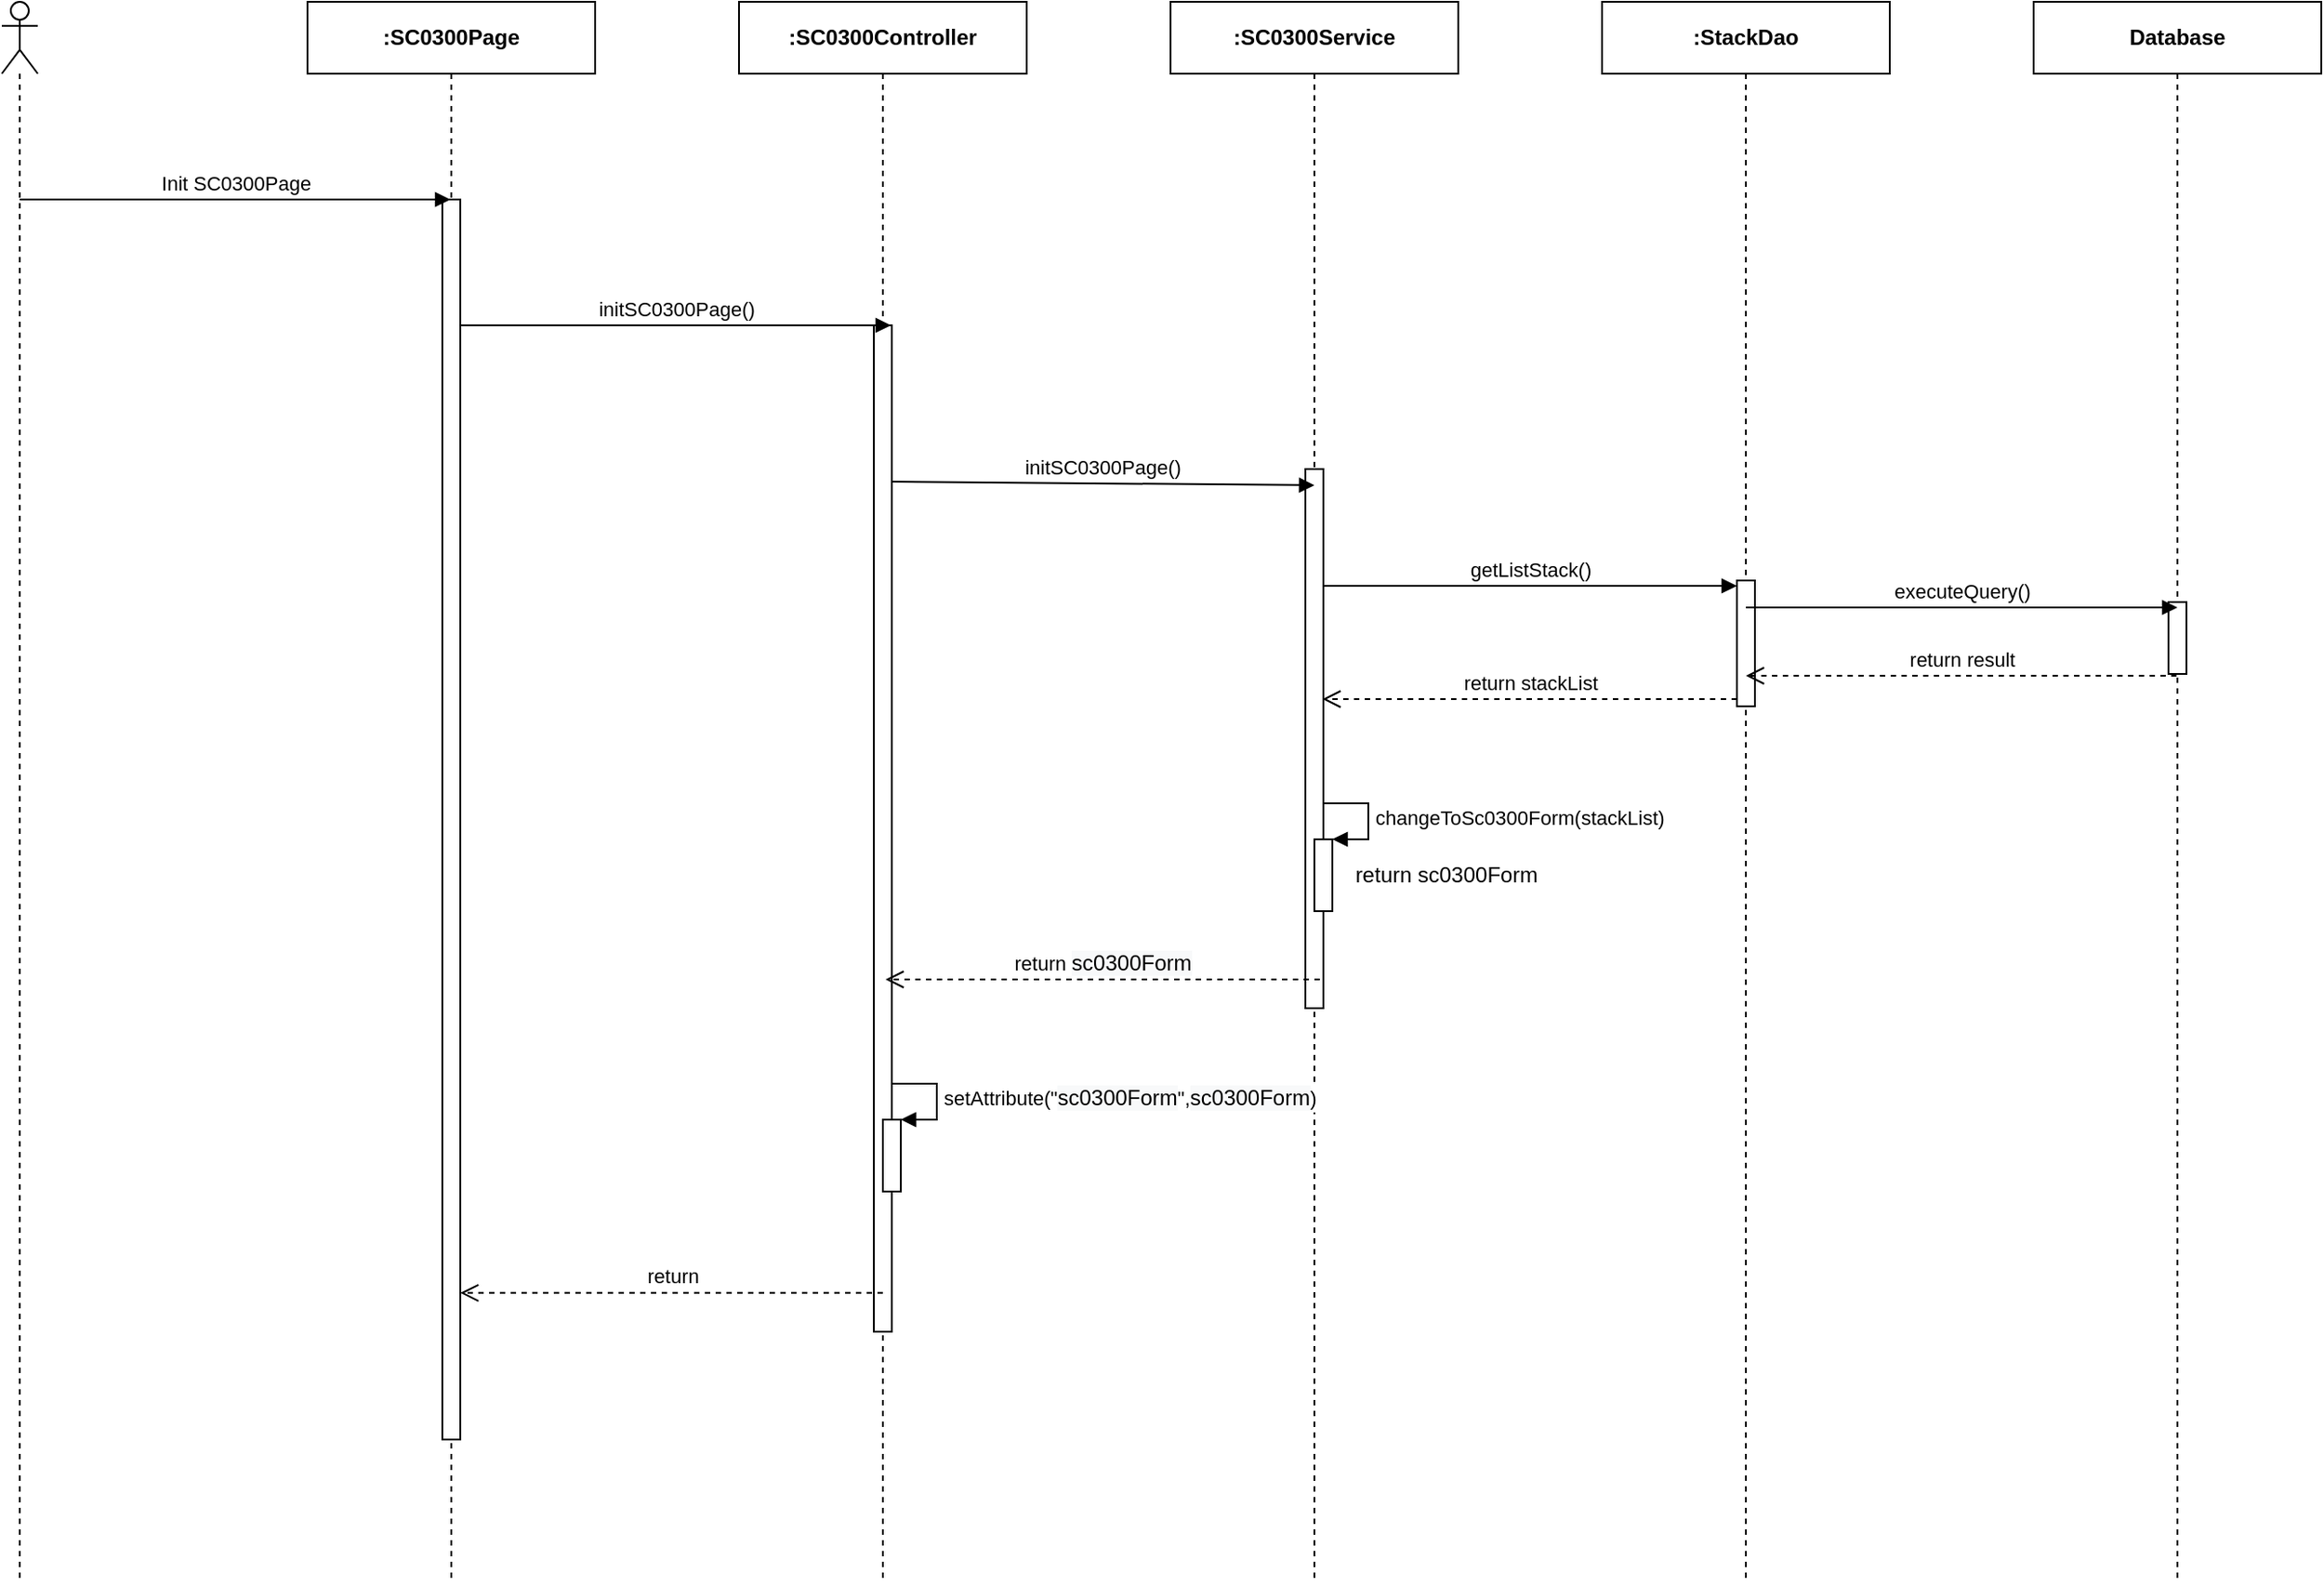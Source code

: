 <mxfile version="14.4.3" type="device" pages="4"><diagram id="47thU3d5QJmOqd_tB6kh" name="Ev01"><mxGraphModel dx="1463" dy="846" grid="1" gridSize="10" guides="1" tooltips="1" connect="1" arrows="1" fold="1" page="1" pageScale="1" pageWidth="850" pageHeight="1100" math="0" shadow="0"><root><mxCell id="0"/><mxCell id="1" parent="0"/><mxCell id="bU_F-6_OyCtbjzTkW9dC-1" value="" style="shape=umlLifeline;participant=umlActor;perimeter=lifelinePerimeter;whiteSpace=wrap;html=1;container=1;collapsible=0;recursiveResize=0;verticalAlign=top;spacingTop=36;outlineConnect=0;" parent="1" vertex="1"><mxGeometry x="310" y="80" width="20" height="880" as="geometry"/></mxCell><mxCell id="bU_F-6_OyCtbjzTkW9dC-2" value="&lt;b&gt;:SC0300Page&lt;/b&gt;" style="shape=umlLifeline;perimeter=lifelinePerimeter;whiteSpace=wrap;html=1;container=1;collapsible=0;recursiveResize=0;outlineConnect=0;" parent="1" vertex="1"><mxGeometry x="480" y="80" width="160" height="880" as="geometry"/></mxCell><mxCell id="bU_F-6_OyCtbjzTkW9dC-3" value="" style="html=1;points=[];perimeter=orthogonalPerimeter;" parent="bU_F-6_OyCtbjzTkW9dC-2" vertex="1"><mxGeometry x="75" y="110" width="10" height="690" as="geometry"/></mxCell><mxCell id="bU_F-6_OyCtbjzTkW9dC-4" value="&lt;b&gt;:StackDao&lt;/b&gt;" style="shape=umlLifeline;perimeter=lifelinePerimeter;whiteSpace=wrap;html=1;container=1;collapsible=0;recursiveResize=0;outlineConnect=0;" parent="1" vertex="1"><mxGeometry x="1200" y="80" width="160" height="880" as="geometry"/></mxCell><mxCell id="bU_F-6_OyCtbjzTkW9dC-5" value="" style="html=1;points=[];perimeter=orthogonalPerimeter;" parent="bU_F-6_OyCtbjzTkW9dC-4" vertex="1"><mxGeometry x="75" y="322" width="10" height="70" as="geometry"/></mxCell><mxCell id="bU_F-6_OyCtbjzTkW9dC-6" value="getListStack()" style="html=1;verticalAlign=bottom;endArrow=block;entryX=0;entryY=0;" parent="bU_F-6_OyCtbjzTkW9dC-4" edge="1"><mxGeometry relative="1" as="geometry"><mxPoint x="-155.5" y="325" as="sourcePoint"/><mxPoint x="75" y="325" as="targetPoint"/></mxGeometry></mxCell><mxCell id="bU_F-6_OyCtbjzTkW9dC-7" value="return stackList" style="html=1;verticalAlign=bottom;endArrow=open;dashed=1;endSize=8;exitX=0;exitY=0.95;" parent="bU_F-6_OyCtbjzTkW9dC-4" edge="1"><mxGeometry relative="1" as="geometry"><mxPoint x="-155.5" y="388.0" as="targetPoint"/><mxPoint x="75" y="388" as="sourcePoint"/></mxGeometry></mxCell><mxCell id="bU_F-6_OyCtbjzTkW9dC-8" value="&lt;b&gt;:&lt;/b&gt;&lt;b&gt;SC0300&lt;/b&gt;&lt;b&gt;Service&lt;/b&gt;" style="shape=umlLifeline;perimeter=lifelinePerimeter;whiteSpace=wrap;html=1;container=1;collapsible=0;recursiveResize=0;outlineConnect=0;" parent="1" vertex="1"><mxGeometry x="960" y="80" width="160" height="880" as="geometry"/></mxCell><mxCell id="bU_F-6_OyCtbjzTkW9dC-9" value="" style="html=1;points=[];perimeter=orthogonalPerimeter;" parent="bU_F-6_OyCtbjzTkW9dC-8" vertex="1"><mxGeometry x="75" y="260" width="10" height="300" as="geometry"/></mxCell><mxCell id="bU_F-6_OyCtbjzTkW9dC-10" value="&lt;b&gt;:SC0300Controller&lt;/b&gt;" style="shape=umlLifeline;perimeter=lifelinePerimeter;whiteSpace=wrap;html=1;container=1;collapsible=0;recursiveResize=0;outlineConnect=0;" parent="1" vertex="1"><mxGeometry x="720" y="80" width="160" height="880" as="geometry"/></mxCell><mxCell id="bU_F-6_OyCtbjzTkW9dC-11" value="" style="html=1;points=[];perimeter=orthogonalPerimeter;" parent="bU_F-6_OyCtbjzTkW9dC-10" vertex="1"><mxGeometry x="75" y="180" width="10" height="560" as="geometry"/></mxCell><mxCell id="bU_F-6_OyCtbjzTkW9dC-12" value="" style="html=1;points=[];perimeter=orthogonalPerimeter;" parent="bU_F-6_OyCtbjzTkW9dC-10" vertex="1"><mxGeometry x="80" y="622.0" width="10" height="40" as="geometry"/></mxCell><mxCell id="bU_F-6_OyCtbjzTkW9dC-13" value="setAttribute(&quot;&lt;span style=&quot;font-size: 12px ; text-align: center ; background-color: rgb(248 , 249 , 250)&quot;&gt;sc0300Form&lt;/span&gt;&quot;,&lt;span style=&quot;font-size: 12px ; text-align: center ; background-color: rgb(248 , 249 , 250)&quot;&gt;sc0300Form&lt;/span&gt;)" style="edgeStyle=orthogonalEdgeStyle;html=1;align=left;spacingLeft=2;endArrow=block;rounded=0;entryX=1;entryY=0;" parent="bU_F-6_OyCtbjzTkW9dC-10" target="bU_F-6_OyCtbjzTkW9dC-12" edge="1"><mxGeometry relative="1" as="geometry"><mxPoint x="85" y="602.0" as="sourcePoint"/><Array as="points"><mxPoint x="110" y="602.0"/></Array></mxGeometry></mxCell><mxCell id="bU_F-6_OyCtbjzTkW9dC-14" value="Init SC0300Page" style="html=1;verticalAlign=bottom;endArrow=block;" parent="1" target="bU_F-6_OyCtbjzTkW9dC-2" edge="1"><mxGeometry width="80" relative="1" as="geometry"><mxPoint x="320" y="190" as="sourcePoint"/><mxPoint x="400" y="190" as="targetPoint"/></mxGeometry></mxCell><mxCell id="bU_F-6_OyCtbjzTkW9dC-15" value="initSC0300Page()" style="html=1;verticalAlign=bottom;endArrow=block;" parent="1" edge="1"><mxGeometry width="80" relative="1" as="geometry"><mxPoint x="565" y="260.0" as="sourcePoint"/><mxPoint x="804.5" y="260.0" as="targetPoint"/></mxGeometry></mxCell><mxCell id="bU_F-6_OyCtbjzTkW9dC-16" value="initSC0300Page()" style="html=1;verticalAlign=bottom;endArrow=block;" parent="1" edge="1"><mxGeometry relative="1" as="geometry"><mxPoint x="805" y="347.0" as="sourcePoint"/><mxPoint x="1040" y="349" as="targetPoint"/></mxGeometry></mxCell><mxCell id="bU_F-6_OyCtbjzTkW9dC-17" value="return&amp;nbsp;&lt;span style=&quot;font-size: 12px ; background-color: rgb(248 , 249 , 250)&quot;&gt;sc0300Form&lt;/span&gt;" style="html=1;verticalAlign=bottom;endArrow=open;dashed=1;endSize=8;" parent="1" edge="1"><mxGeometry relative="1" as="geometry"><mxPoint x="801.5" y="624" as="targetPoint"/><mxPoint x="1043" y="624" as="sourcePoint"/></mxGeometry></mxCell><mxCell id="bU_F-6_OyCtbjzTkW9dC-18" value="return" style="html=1;verticalAlign=bottom;endArrow=open;dashed=1;endSize=8;" parent="1" edge="1"><mxGeometry relative="1" as="geometry"><mxPoint x="800" y="798.41" as="sourcePoint"/><mxPoint x="565" y="798.41" as="targetPoint"/></mxGeometry></mxCell><mxCell id="bU_F-6_OyCtbjzTkW9dC-20" value="" style="html=1;points=[];perimeter=orthogonalPerimeter;" parent="1" vertex="1"><mxGeometry x="1040" y="546" width="10" height="40" as="geometry"/></mxCell><mxCell id="bU_F-6_OyCtbjzTkW9dC-21" value="changeToSc0300Form(stackList)" style="edgeStyle=orthogonalEdgeStyle;html=1;align=left;spacingLeft=2;endArrow=block;rounded=0;entryX=1;entryY=0;" parent="1" target="bU_F-6_OyCtbjzTkW9dC-20" edge="1"><mxGeometry relative="1" as="geometry"><mxPoint x="1045" y="526" as="sourcePoint"/><Array as="points"><mxPoint x="1070" y="526"/></Array></mxGeometry></mxCell><mxCell id="bU_F-6_OyCtbjzTkW9dC-22" value="return sc0300Form" style="text;html=1;align=center;verticalAlign=middle;resizable=0;points=[];autosize=1;" parent="1" vertex="1"><mxGeometry x="1053" y="556" width="120" height="20" as="geometry"/></mxCell><mxCell id="9xRS85a6YRHVU1Yxb_vQ-1" value="&lt;b&gt;Database&lt;/b&gt;" style="shape=umlLifeline;perimeter=lifelinePerimeter;whiteSpace=wrap;html=1;container=1;collapsible=0;recursiveResize=0;outlineConnect=0;" vertex="1" parent="1"><mxGeometry x="1440" y="80" width="160" height="880" as="geometry"/></mxCell><mxCell id="9xRS85a6YRHVU1Yxb_vQ-2" value="" style="html=1;points=[];perimeter=orthogonalPerimeter;" vertex="1" parent="9xRS85a6YRHVU1Yxb_vQ-1"><mxGeometry x="75" y="334" width="10" height="40" as="geometry"/></mxCell><mxCell id="9xRS85a6YRHVU1Yxb_vQ-3" value="executeQuery()" style="html=1;verticalAlign=bottom;endArrow=block;" edge="1" parent="1"><mxGeometry relative="1" as="geometry"><mxPoint x="1280" y="417" as="sourcePoint"/><mxPoint x="1520" y="417" as="targetPoint"/></mxGeometry></mxCell><mxCell id="9xRS85a6YRHVU1Yxb_vQ-4" value="return result" style="html=1;verticalAlign=bottom;endArrow=open;dashed=1;endSize=8;" edge="1" parent="1"><mxGeometry relative="1" as="geometry"><mxPoint x="1280" y="455" as="targetPoint"/><mxPoint x="1519.5" y="455" as="sourcePoint"/></mxGeometry></mxCell></root></mxGraphModel></diagram><diagram id="zqOGU83j3x8lJa50RAJi" name="Ev02"><mxGraphModel dx="1463" dy="846" grid="1" gridSize="10" guides="1" tooltips="1" connect="1" arrows="1" fold="1" page="1" pageScale="1" pageWidth="850" pageHeight="1100" math="0" shadow="0"><root><mxCell id="xmpN4wH-PkI5GmKknaPG-0"/><mxCell id="xmpN4wH-PkI5GmKknaPG-1" parent="xmpN4wH-PkI5GmKknaPG-0"/><mxCell id="NCbhQoZ98jbUpbdaDv8F-0" value="alt" style="shape=umlFrame;whiteSpace=wrap;html=1;" parent="xmpN4wH-PkI5GmKknaPG-1" vertex="1"><mxGeometry x="240" y="305" width="1390" height="980" as="geometry"/></mxCell><mxCell id="NCbhQoZ98jbUpbdaDv8F-1" value="" style="shape=umlLifeline;participant=umlActor;perimeter=lifelinePerimeter;whiteSpace=wrap;html=1;container=1;collapsible=0;recursiveResize=0;verticalAlign=top;spacingTop=36;outlineConnect=0;" parent="xmpN4wH-PkI5GmKknaPG-1" vertex="1"><mxGeometry x="310" y="80" width="20" height="1200" as="geometry"/></mxCell><mxCell id="NCbhQoZ98jbUpbdaDv8F-2" value="&lt;b&gt;:SC0300Page&lt;/b&gt;" style="shape=umlLifeline;perimeter=lifelinePerimeter;whiteSpace=wrap;html=1;container=1;collapsible=0;recursiveResize=0;outlineConnect=0;" parent="xmpN4wH-PkI5GmKknaPG-1" vertex="1"><mxGeometry x="480" y="80" width="160" height="1200" as="geometry"/></mxCell><mxCell id="NCbhQoZ98jbUpbdaDv8F-3" value="" style="html=1;points=[];perimeter=orthogonalPerimeter;" parent="NCbhQoZ98jbUpbdaDv8F-2" vertex="1"><mxGeometry x="75" y="110" width="10" height="980" as="geometry"/></mxCell><mxCell id="NCbhQoZ98jbUpbdaDv8F-4" value="&lt;b&gt;:StackDao&lt;/b&gt;" style="shape=umlLifeline;perimeter=lifelinePerimeter;whiteSpace=wrap;html=1;container=1;collapsible=0;recursiveResize=0;outlineConnect=0;" parent="xmpN4wH-PkI5GmKknaPG-1" vertex="1"><mxGeometry x="1200" y="80" width="160" height="1200" as="geometry"/></mxCell><mxCell id="NCbhQoZ98jbUpbdaDv8F-5" value="" style="html=1;points=[];perimeter=orthogonalPerimeter;" parent="NCbhQoZ98jbUpbdaDv8F-4" vertex="1"><mxGeometry x="75" y="592" width="10" height="80" as="geometry"/></mxCell><mxCell id="NCbhQoZ98jbUpbdaDv8F-6" value="&lt;b&gt;:&lt;/b&gt;&lt;b&gt;SC0300&lt;/b&gt;&lt;b&gt;Service&lt;/b&gt;" style="shape=umlLifeline;perimeter=lifelinePerimeter;whiteSpace=wrap;html=1;container=1;collapsible=0;recursiveResize=0;outlineConnect=0;" parent="xmpN4wH-PkI5GmKknaPG-1" vertex="1"><mxGeometry x="960" y="80" width="160" height="1200" as="geometry"/></mxCell><mxCell id="NCbhQoZ98jbUpbdaDv8F-7" value="" style="html=1;points=[];perimeter=orthogonalPerimeter;" parent="NCbhQoZ98jbUpbdaDv8F-6" vertex="1"><mxGeometry x="75" y="518" width="10" height="400" as="geometry"/></mxCell><mxCell id="NCbhQoZ98jbUpbdaDv8F-8" value="&lt;b&gt;:SC0300Controller&lt;/b&gt;" style="shape=umlLifeline;perimeter=lifelinePerimeter;whiteSpace=wrap;html=1;container=1;collapsible=0;recursiveResize=0;outlineConnect=0;" parent="xmpN4wH-PkI5GmKknaPG-1" vertex="1"><mxGeometry x="720" y="80" width="160" height="1200" as="geometry"/></mxCell><mxCell id="NCbhQoZ98jbUpbdaDv8F-9" value="" style="html=1;points=[];perimeter=orthogonalPerimeter;" parent="NCbhQoZ98jbUpbdaDv8F-8" vertex="1"><mxGeometry x="75" y="438" width="10" height="650" as="geometry"/></mxCell><mxCell id="NCbhQoZ98jbUpbdaDv8F-12" value="Click Button Search" style="html=1;verticalAlign=bottom;endArrow=block;" parent="xmpN4wH-PkI5GmKknaPG-1" target="NCbhQoZ98jbUpbdaDv8F-2" edge="1"><mxGeometry width="80" relative="1" as="geometry"><mxPoint x="320" y="190" as="sourcePoint"/><mxPoint x="400" y="190" as="targetPoint"/></mxGeometry></mxCell><mxCell id="NCbhQoZ98jbUpbdaDv8F-13" value="doSearch&lt;span style=&quot;text-align: left&quot;&gt;Stack&lt;/span&gt;(param)" style="html=1;verticalAlign=bottom;endArrow=block;" parent="xmpN4wH-PkI5GmKknaPG-1" edge="1"><mxGeometry width="80" relative="1" as="geometry"><mxPoint x="565" y="518.0" as="sourcePoint"/><mxPoint x="804.5" y="518.0" as="targetPoint"/></mxGeometry></mxCell><mxCell id="NCbhQoZ98jbUpbdaDv8F-14" value="doSearch&lt;span style=&quot;text-align: left&quot;&gt;Stack&lt;/span&gt;(param)" style="html=1;verticalAlign=bottom;endArrow=block;" parent="xmpN4wH-PkI5GmKknaPG-1" edge="1"><mxGeometry relative="1" as="geometry"><mxPoint x="805" y="605.0" as="sourcePoint"/><mxPoint x="1040" y="607" as="targetPoint"/></mxGeometry></mxCell><mxCell id="NCbhQoZ98jbUpbdaDv8F-18" value="doSearch&lt;span style=&quot;text-align: left&quot;&gt;Stack&lt;/span&gt;(param)" style="html=1;verticalAlign=bottom;endArrow=block;entryX=0;entryY=0;" parent="xmpN4wH-PkI5GmKknaPG-1" target="NCbhQoZ98jbUpbdaDv8F-5" edge="1"><mxGeometry relative="1" as="geometry"><mxPoint x="1044.5" y="672" as="sourcePoint"/></mxGeometry></mxCell><mxCell id="NCbhQoZ98jbUpbdaDv8F-19" value="return list&lt;span style=&quot;text-align: left&quot;&gt;Stack&lt;/span&gt;" style="html=1;verticalAlign=bottom;endArrow=open;dashed=1;endSize=8;exitX=0;exitY=0.95;" parent="xmpN4wH-PkI5GmKknaPG-1" source="NCbhQoZ98jbUpbdaDv8F-5" edge="1"><mxGeometry relative="1" as="geometry"><mxPoint x="1044.5" y="748" as="targetPoint"/></mxGeometry></mxCell><mxCell id="NCbhQoZ98jbUpbdaDv8F-25" value="" style="html=1;points=[];perimeter=orthogonalPerimeter;" parent="xmpN4wH-PkI5GmKknaPG-1" vertex="1"><mxGeometry x="560" y="250" width="10" height="40" as="geometry"/></mxCell><mxCell id="NCbhQoZ98jbUpbdaDv8F-26" value="checkForm()" style="edgeStyle=orthogonalEdgeStyle;html=1;align=left;spacingLeft=2;endArrow=block;rounded=0;entryX=1;entryY=0;" parent="xmpN4wH-PkI5GmKknaPG-1" target="NCbhQoZ98jbUpbdaDv8F-25" edge="1"><mxGeometry relative="1" as="geometry"><mxPoint x="565" y="230" as="sourcePoint"/><Array as="points"><mxPoint x="590" y="230"/></Array></mxGeometry></mxCell><mxCell id="NCbhQoZ98jbUpbdaDv8F-27" value="return checkRes" style="text;html=1;align=center;verticalAlign=middle;resizable=0;points=[];autosize=1;" parent="xmpN4wH-PkI5GmKknaPG-1" vertex="1"><mxGeometry x="570" y="250" width="100" height="20" as="geometry"/></mxCell><mxCell id="NCbhQoZ98jbUpbdaDv8F-28" value="&lt;b&gt;[checkRes is false]&lt;/b&gt;" style="text;html=1;align=center;verticalAlign=middle;resizable=0;points=[];autosize=1;" parent="xmpN4wH-PkI5GmKknaPG-1" vertex="1"><mxGeometry x="377.5" y="318" width="120" height="20" as="geometry"/></mxCell><mxCell id="NCbhQoZ98jbUpbdaDv8F-29" value="" style="html=1;points=[];perimeter=orthogonalPerimeter;" parent="xmpN4wH-PkI5GmKknaPG-1" vertex="1"><mxGeometry x="560" y="360" width="10" height="40" as="geometry"/></mxCell><mxCell id="NCbhQoZ98jbUpbdaDv8F-30" value="setAttribute(error,msg)" style="edgeStyle=orthogonalEdgeStyle;html=1;align=left;spacingLeft=2;endArrow=block;rounded=0;entryX=1;entryY=0;" parent="xmpN4wH-PkI5GmKknaPG-1" target="NCbhQoZ98jbUpbdaDv8F-29" edge="1"><mxGeometry relative="1" as="geometry"><mxPoint x="565" y="340" as="sourcePoint"/><Array as="points"><mxPoint x="590" y="340"/></Array></mxGeometry></mxCell><mxCell id="NCbhQoZ98jbUpbdaDv8F-32" value="" style="endArrow=none;dashed=1;html=1;exitX=0;exitY=0.126;exitDx=0;exitDy=0;exitPerimeter=0;entryX=1.003;entryY=0.15;entryDx=0;entryDy=0;entryPerimeter=0;" parent="xmpN4wH-PkI5GmKknaPG-1" target="NCbhQoZ98jbUpbdaDv8F-0" edge="1"><mxGeometry width="50" height="50" relative="1" as="geometry"><mxPoint x="240" y="447.36" as="sourcePoint"/><mxPoint x="1360" y="446" as="targetPoint"/></mxGeometry></mxCell><mxCell id="NCbhQoZ98jbUpbdaDv8F-33" value="&lt;b&gt;[checkRes is true]&lt;/b&gt;" style="text;html=1;align=center;verticalAlign=middle;resizable=0;points=[];autosize=1;" parent="xmpN4wH-PkI5GmKknaPG-1" vertex="1"><mxGeometry x="377.5" y="464" width="120" height="20" as="geometry"/></mxCell><mxCell id="KPZX6Za2UvGaYdVi10aT-0" value="&lt;b&gt;Database&lt;/b&gt;" style="shape=umlLifeline;perimeter=lifelinePerimeter;whiteSpace=wrap;html=1;container=1;collapsible=0;recursiveResize=0;outlineConnect=0;" vertex="1" parent="xmpN4wH-PkI5GmKknaPG-1"><mxGeometry x="1440" y="80" width="160" height="1200" as="geometry"/></mxCell><mxCell id="KPZX6Za2UvGaYdVi10aT-1" value="" style="html=1;points=[];perimeter=orthogonalPerimeter;" vertex="1" parent="KPZX6Za2UvGaYdVi10aT-0"><mxGeometry x="75" y="610" width="10" height="40" as="geometry"/></mxCell><mxCell id="KPZX6Za2UvGaYdVi10aT-2" value="executeQuery()" style="html=1;verticalAlign=bottom;endArrow=block;" edge="1" parent="xmpN4wH-PkI5GmKknaPG-1"><mxGeometry relative="1" as="geometry"><mxPoint x="1280" y="693" as="sourcePoint"/><mxPoint x="1520" y="693" as="targetPoint"/></mxGeometry></mxCell><mxCell id="KPZX6Za2UvGaYdVi10aT-3" value="return result" style="html=1;verticalAlign=bottom;endArrow=open;dashed=1;endSize=8;" edge="1" parent="xmpN4wH-PkI5GmKknaPG-1"><mxGeometry relative="1" as="geometry"><mxPoint x="1280" y="730.0" as="targetPoint"/><mxPoint x="1514.5" y="730.0" as="sourcePoint"/></mxGeometry></mxCell><mxCell id="KPZX6Za2UvGaYdVi10aT-4" value="return" style="html=1;verticalAlign=bottom;endArrow=open;dashed=1;endSize=8;" edge="1" parent="xmpN4wH-PkI5GmKknaPG-1"><mxGeometry relative="1" as="geometry"><mxPoint x="800" y="1162.41" as="sourcePoint"/><mxPoint x="565" y="1162.41" as="targetPoint"/></mxGeometry></mxCell><mxCell id="KPZX6Za2UvGaYdVi10aT-5" value="alt" style="shape=umlFrame;whiteSpace=wrap;html=1;" vertex="1" parent="xmpN4wH-PkI5GmKknaPG-1"><mxGeometry x="610" y="788" width="650" height="350" as="geometry"/></mxCell><mxCell id="KPZX6Za2UvGaYdVi10aT-6" value="" style="html=1;points=[];perimeter=orthogonalPerimeter;" vertex="1" parent="xmpN4wH-PkI5GmKknaPG-1"><mxGeometry x="800" y="1071" width="10" height="40" as="geometry"/></mxCell><mxCell id="KPZX6Za2UvGaYdVi10aT-7" value="setAttribute(&quot;listStackForm&quot;,&lt;span style=&quot;text-align: center&quot;&gt;listStackForm&lt;/span&gt;)" style="edgeStyle=orthogonalEdgeStyle;html=1;align=left;spacingLeft=2;endArrow=block;rounded=0;entryX=1;entryY=0;" edge="1" parent="xmpN4wH-PkI5GmKknaPG-1" target="KPZX6Za2UvGaYdVi10aT-6"><mxGeometry relative="1" as="geometry"><mxPoint x="805" y="1051.0" as="sourcePoint"/><Array as="points"><mxPoint x="830" y="1051"/></Array></mxGeometry></mxCell><mxCell id="KPZX6Za2UvGaYdVi10aT-8" value="return listStackForm" style="html=1;verticalAlign=bottom;endArrow=open;dashed=1;endSize=8;" edge="1" parent="xmpN4wH-PkI5GmKknaPG-1"><mxGeometry relative="1" as="geometry"><mxPoint x="801.5" y="993.0" as="targetPoint"/><mxPoint x="1043" y="993.0" as="sourcePoint"/></mxGeometry></mxCell><mxCell id="KPZX6Za2UvGaYdVi10aT-9" value="" style="html=1;points=[];perimeter=orthogonalPerimeter;" vertex="1" parent="xmpN4wH-PkI5GmKknaPG-1"><mxGeometry x="1040" y="932" width="10" height="40" as="geometry"/></mxCell><mxCell id="KPZX6Za2UvGaYdVi10aT-10" value="changeListStackToForm(listStore)" style="edgeStyle=orthogonalEdgeStyle;html=1;align=left;spacingLeft=2;endArrow=block;rounded=0;entryX=1;entryY=0;" edge="1" parent="xmpN4wH-PkI5GmKknaPG-1" target="KPZX6Za2UvGaYdVi10aT-9"><mxGeometry relative="1" as="geometry"><mxPoint x="1045" y="912" as="sourcePoint"/><Array as="points"><mxPoint x="1070" y="912"/></Array></mxGeometry></mxCell><mxCell id="KPZX6Za2UvGaYdVi10aT-11" value="return listStackForm" style="text;html=1;align=center;verticalAlign=middle;resizable=0;points=[];autosize=1;" vertex="1" parent="xmpN4wH-PkI5GmKknaPG-1"><mxGeometry x="1053" y="942" width="120" height="20" as="geometry"/></mxCell><mxCell id="KPZX6Za2UvGaYdVi10aT-12" value="[listStack is not null]" style="text;html=1;align=center;verticalAlign=middle;resizable=0;points=[];autosize=1;fontStyle=1" vertex="1" parent="xmpN4wH-PkI5GmKknaPG-1"><mxGeometry x="640" y="941" width="130" height="20" as="geometry"/></mxCell><mxCell id="KPZX6Za2UvGaYdVi10aT-13" value="return null" style="html=1;verticalAlign=bottom;endArrow=open;dashed=1;endSize=8;" edge="1" parent="xmpN4wH-PkI5GmKknaPG-1"><mxGeometry relative="1" as="geometry"><mxPoint x="798.5" y="847.29" as="targetPoint"/><mxPoint x="1040" y="847.29" as="sourcePoint"/></mxGeometry></mxCell><mxCell id="KPZX6Za2UvGaYdVi10aT-14" value="" style="endArrow=none;dashed=1;html=1;exitX=0;exitY=0.31;exitDx=0;exitDy=0;exitPerimeter=0;entryX=0.999;entryY=0.306;entryDx=0;entryDy=0;entryPerimeter=0;" edge="1" parent="xmpN4wH-PkI5GmKknaPG-1" source="KPZX6Za2UvGaYdVi10aT-5" target="KPZX6Za2UvGaYdVi10aT-5"><mxGeometry width="50" height="50" relative="1" as="geometry"><mxPoint x="930" y="931" as="sourcePoint"/><mxPoint x="980" y="881" as="targetPoint"/></mxGeometry></mxCell><mxCell id="KPZX6Za2UvGaYdVi10aT-15" value="[listStack is null]" style="text;html=1;align=center;verticalAlign=middle;resizable=0;points=[];autosize=1;fontStyle=1" vertex="1" parent="xmpN4wH-PkI5GmKknaPG-1"><mxGeometry x="650" y="838" width="110" height="20" as="geometry"/></mxCell></root></mxGraphModel></diagram><diagram id="Zd7nEknbidvbD1_Ywesf" name="Ev03"><mxGraphModel dx="1106" dy="748" grid="1" gridSize="10" guides="1" tooltips="1" connect="1" arrows="1" fold="1" page="1" pageScale="1" pageWidth="850" pageHeight="1100" math="0" shadow="0"><root><mxCell id="IXsvatTiuDuzVV3YFCZV-0"/><mxCell id="IXsvatTiuDuzVV3YFCZV-1" parent="IXsvatTiuDuzVV3YFCZV-0"/><mxCell id="t6iDk_tqFf_wyQ02NTMa-0" value="" style="shape=umlLifeline;participant=umlActor;perimeter=lifelinePerimeter;whiteSpace=wrap;html=1;container=1;collapsible=0;recursiveResize=0;verticalAlign=top;spacingTop=36;outlineConnect=0;" parent="IXsvatTiuDuzVV3YFCZV-1" vertex="1"><mxGeometry x="310" y="80" width="20" height="320" as="geometry"/></mxCell><mxCell id="t6iDk_tqFf_wyQ02NTMa-1" value="&lt;b&gt;:SC0300Page&lt;/b&gt;" style="shape=umlLifeline;perimeter=lifelinePerimeter;whiteSpace=wrap;html=1;container=1;collapsible=0;recursiveResize=0;outlineConnect=0;" parent="IXsvatTiuDuzVV3YFCZV-1" vertex="1"><mxGeometry x="480" y="80" width="160" height="320" as="geometry"/></mxCell><mxCell id="t6iDk_tqFf_wyQ02NTMa-2" value="" style="html=1;points=[];perimeter=orthogonalPerimeter;" parent="t6iDk_tqFf_wyQ02NTMa-1" vertex="1"><mxGeometry x="75" y="110" width="10" height="160" as="geometry"/></mxCell><mxCell id="t6iDk_tqFf_wyQ02NTMa-3" value="&lt;b&gt;:SC0301Page&lt;/b&gt;" style="shape=umlLifeline;perimeter=lifelinePerimeter;whiteSpace=wrap;html=1;container=1;collapsible=0;recursiveResize=0;outlineConnect=0;" parent="IXsvatTiuDuzVV3YFCZV-1" vertex="1"><mxGeometry x="720" y="80" width="160" height="320" as="geometry"/></mxCell><mxCell id="t6iDk_tqFf_wyQ02NTMa-4" value="Click Stack Item" style="html=1;verticalAlign=bottom;endArrow=block;" parent="IXsvatTiuDuzVV3YFCZV-1" target="t6iDk_tqFf_wyQ02NTMa-1" edge="1"><mxGeometry width="80" relative="1" as="geometry"><mxPoint x="320" y="190" as="sourcePoint"/><mxPoint x="400" y="190" as="targetPoint"/></mxGeometry></mxCell><mxCell id="t6iDk_tqFf_wyQ02NTMa-5" value="" style="html=1;points=[];perimeter=orthogonalPerimeter;" parent="IXsvatTiuDuzVV3YFCZV-1" vertex="1"><mxGeometry x="560" y="260" width="10" height="40" as="geometry"/></mxCell><mxCell id="t6iDk_tqFf_wyQ02NTMa-6" value="get&lt;span style=&quot;text-align: center&quot;&gt;Stack&lt;/span&gt;Id()" style="edgeStyle=orthogonalEdgeStyle;html=1;align=left;spacingLeft=2;endArrow=block;rounded=0;entryX=1;entryY=0;" parent="IXsvatTiuDuzVV3YFCZV-1" target="t6iDk_tqFf_wyQ02NTMa-5" edge="1"><mxGeometry relative="1" as="geometry"><mxPoint x="565" y="240" as="sourcePoint"/><Array as="points"><mxPoint x="590" y="240"/></Array></mxGeometry></mxCell><mxCell id="t6iDk_tqFf_wyQ02NTMa-7" value="return id&lt;span style=&quot;font-size: 11px ; background-color: rgb(255 , 255 , 255)&quot;&gt;Stack&lt;/span&gt;" style="text;html=1;align=center;verticalAlign=middle;resizable=0;points=[];autosize=1;" parent="IXsvatTiuDuzVV3YFCZV-1" vertex="1"><mxGeometry x="570" y="260" width="90" height="20" as="geometry"/></mxCell><mxCell id="t6iDk_tqFf_wyQ02NTMa-8" value="changeScreen(&quot;SC0301&quot;,idStack" style="html=1;verticalAlign=bottom;endArrow=block;" parent="IXsvatTiuDuzVV3YFCZV-1" target="t6iDk_tqFf_wyQ02NTMa-3" edge="1"><mxGeometry width="80" relative="1" as="geometry"><mxPoint x="560" y="340" as="sourcePoint"/><mxPoint x="640" y="340" as="targetPoint"/></mxGeometry></mxCell></root></mxGraphModel></diagram><diagram id="9HD9e4G1luiTZwpERDL5" name="Ev04"><mxGraphModel dx="1106" dy="748" grid="1" gridSize="10" guides="1" tooltips="1" connect="1" arrows="1" fold="1" page="1" pageScale="1" pageWidth="850" pageHeight="1100" math="0" shadow="0"><root><mxCell id="yixXiSnFRYAB6GE7QT3h-0"/><mxCell id="yixXiSnFRYAB6GE7QT3h-1" parent="yixXiSnFRYAB6GE7QT3h-0"/><mxCell id="KqsMgwJwiY-pvtzxQ4E_-0" value="" style="shape=umlLifeline;participant=umlActor;perimeter=lifelinePerimeter;whiteSpace=wrap;html=1;container=1;collapsible=0;recursiveResize=0;verticalAlign=top;spacingTop=36;outlineConnect=0;" parent="yixXiSnFRYAB6GE7QT3h-1" vertex="1"><mxGeometry x="310" y="80" width="20" height="280" as="geometry"/></mxCell><mxCell id="KqsMgwJwiY-pvtzxQ4E_-1" value="&lt;b&gt;:SC0300Page&lt;/b&gt;" style="shape=umlLifeline;perimeter=lifelinePerimeter;whiteSpace=wrap;html=1;container=1;collapsible=0;recursiveResize=0;outlineConnect=0;" parent="yixXiSnFRYAB6GE7QT3h-1" vertex="1"><mxGeometry x="480" y="80" width="160" height="280" as="geometry"/></mxCell><mxCell id="KqsMgwJwiY-pvtzxQ4E_-2" value="" style="html=1;points=[];perimeter=orthogonalPerimeter;" parent="KqsMgwJwiY-pvtzxQ4E_-1" vertex="1"><mxGeometry x="75" y="110" width="10" height="90" as="geometry"/></mxCell><mxCell id="KqsMgwJwiY-pvtzxQ4E_-3" value="&lt;b&gt;:SC0302Page&lt;/b&gt;" style="shape=umlLifeline;perimeter=lifelinePerimeter;whiteSpace=wrap;html=1;container=1;collapsible=0;recursiveResize=0;outlineConnect=0;" parent="yixXiSnFRYAB6GE7QT3h-1" vertex="1"><mxGeometry x="720" y="80" width="160" height="280" as="geometry"/></mxCell><mxCell id="KqsMgwJwiY-pvtzxQ4E_-4" value="Click Button Create Stack" style="html=1;verticalAlign=bottom;endArrow=block;" parent="yixXiSnFRYAB6GE7QT3h-1" target="KqsMgwJwiY-pvtzxQ4E_-1" edge="1"><mxGeometry width="80" relative="1" as="geometry"><mxPoint x="320" y="190" as="sourcePoint"/><mxPoint x="400" y="190" as="targetPoint"/></mxGeometry></mxCell><mxCell id="KqsMgwJwiY-pvtzxQ4E_-5" value="changeScreen(&quot;SC0302&quot;)" style="html=1;verticalAlign=bottom;endArrow=block;" parent="yixXiSnFRYAB6GE7QT3h-1" edge="1"><mxGeometry width="80" relative="1" as="geometry"><mxPoint x="560" y="266" as="sourcePoint"/><mxPoint x="799.5" y="266" as="targetPoint"/></mxGeometry></mxCell></root></mxGraphModel></diagram></mxfile>